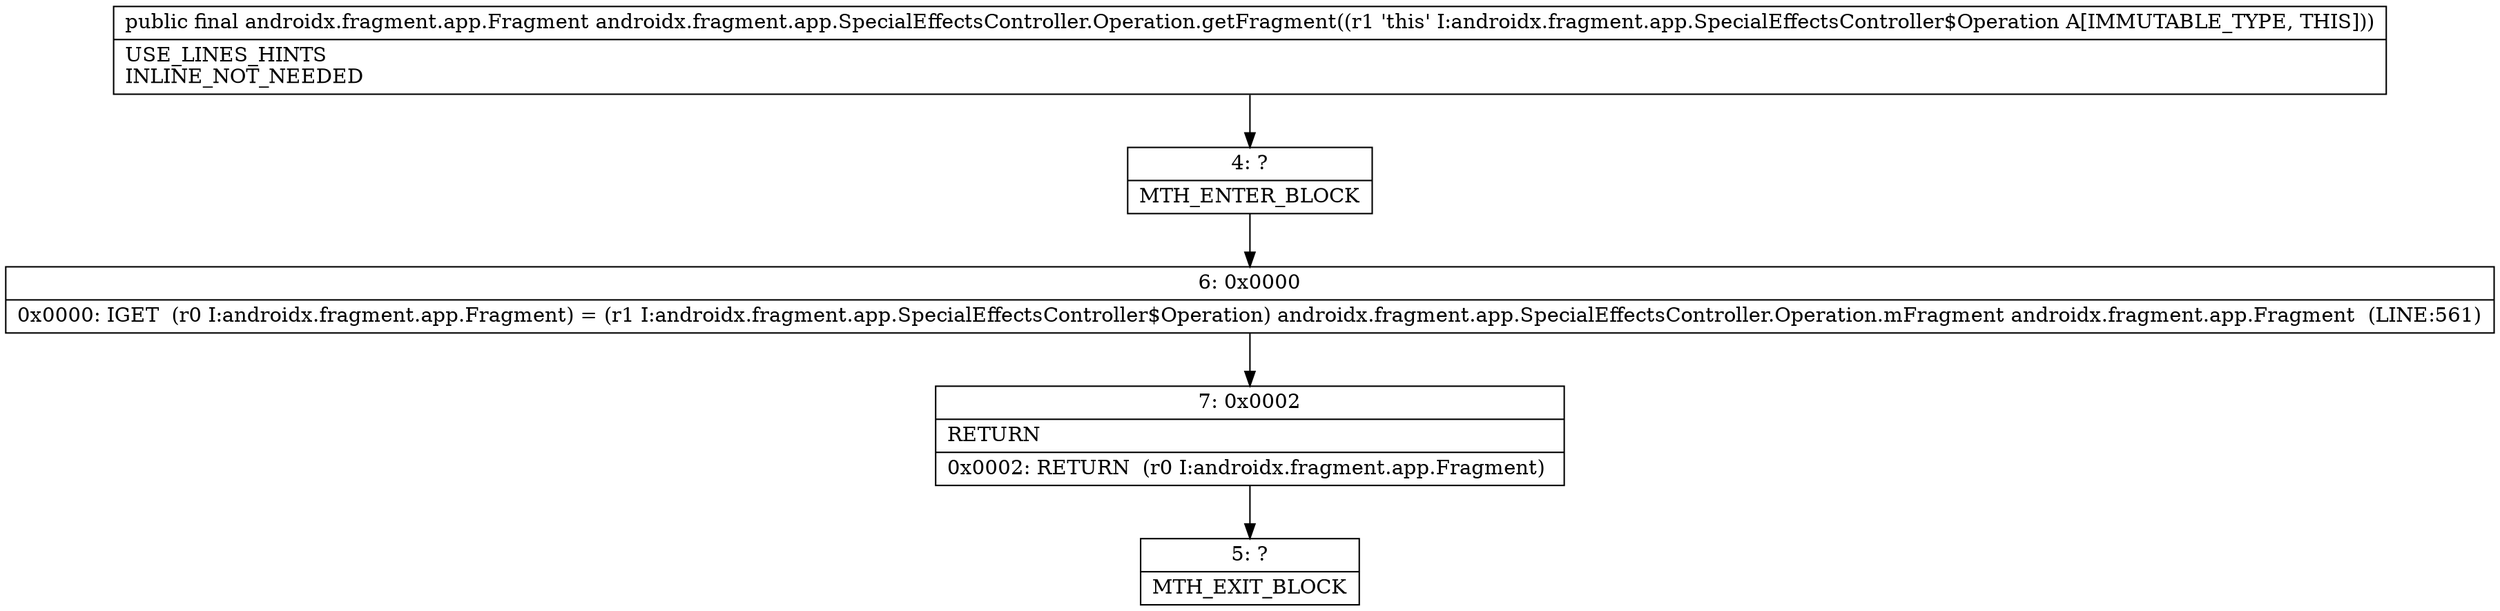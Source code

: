 digraph "CFG forandroidx.fragment.app.SpecialEffectsController.Operation.getFragment()Landroidx\/fragment\/app\/Fragment;" {
Node_4 [shape=record,label="{4\:\ ?|MTH_ENTER_BLOCK\l}"];
Node_6 [shape=record,label="{6\:\ 0x0000|0x0000: IGET  (r0 I:androidx.fragment.app.Fragment) = (r1 I:androidx.fragment.app.SpecialEffectsController$Operation) androidx.fragment.app.SpecialEffectsController.Operation.mFragment androidx.fragment.app.Fragment  (LINE:561)\l}"];
Node_7 [shape=record,label="{7\:\ 0x0002|RETURN\l|0x0002: RETURN  (r0 I:androidx.fragment.app.Fragment) \l}"];
Node_5 [shape=record,label="{5\:\ ?|MTH_EXIT_BLOCK\l}"];
MethodNode[shape=record,label="{public final androidx.fragment.app.Fragment androidx.fragment.app.SpecialEffectsController.Operation.getFragment((r1 'this' I:androidx.fragment.app.SpecialEffectsController$Operation A[IMMUTABLE_TYPE, THIS]))  | USE_LINES_HINTS\lINLINE_NOT_NEEDED\l}"];
MethodNode -> Node_4;Node_4 -> Node_6;
Node_6 -> Node_7;
Node_7 -> Node_5;
}

